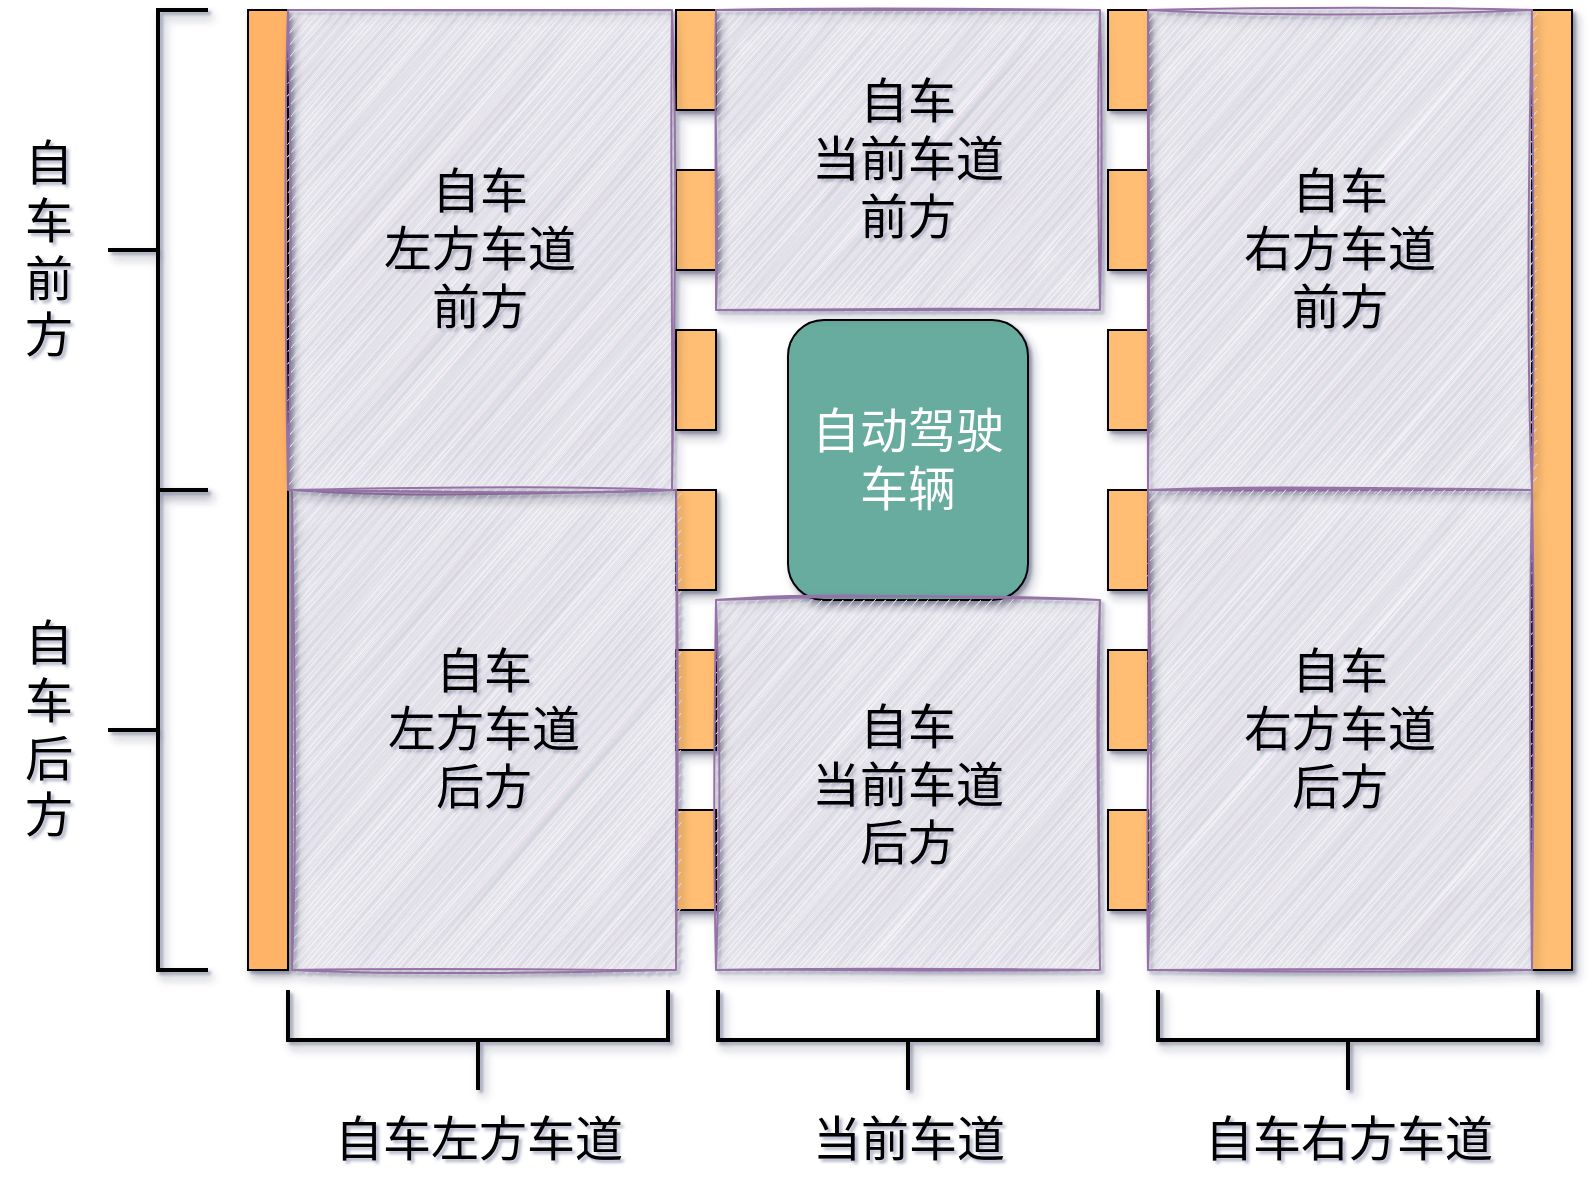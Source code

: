 <mxfile version="20.0.1" type="github">
  <diagram id="zRpgoigiP1IDF4QAEYAz" name="Page-1">
    <mxGraphModel dx="1954" dy="683" grid="1" gridSize="10" guides="1" tooltips="1" connect="1" arrows="1" fold="1" page="1" pageScale="1" pageWidth="827" pageHeight="1169" background="none" math="0" shadow="1">
      <root>
        <mxCell id="0" />
        <mxCell id="1" parent="0" />
        <mxCell id="xNPf7Q8VACPQxdcIyB9K-5" value="" style="rounded=0;whiteSpace=wrap;html=1;fillColor=#FFBE73;strokeColor=#000000;shadow=1;" parent="1" vertex="1">
          <mxGeometry x="284" y="120" width="20" height="50" as="geometry" />
        </mxCell>
        <mxCell id="xNPf7Q8VACPQxdcIyB9K-7" value="" style="rounded=0;whiteSpace=wrap;html=1;fillColor=#FFB366;shadow=1;" parent="1" vertex="1">
          <mxGeometry x="70" y="120" width="20" height="480" as="geometry" />
        </mxCell>
        <mxCell id="xNPf7Q8VACPQxdcIyB9K-15" value="" style="rounded=0;whiteSpace=wrap;html=1;fillColor=#FFBE73;shadow=1;" parent="1" vertex="1">
          <mxGeometry x="712" y="120" width="20" height="480" as="geometry" />
        </mxCell>
        <mxCell id="xNPf7Q8VACPQxdcIyB9K-17" value="" style="rounded=0;whiteSpace=wrap;html=1;fillColor=#FFBE73;strokeColor=#000000;shadow=1;" parent="1" vertex="1">
          <mxGeometry x="284" y="200" width="20" height="50" as="geometry" />
        </mxCell>
        <mxCell id="xNPf7Q8VACPQxdcIyB9K-18" value="" style="rounded=0;whiteSpace=wrap;html=1;fillColor=#FFBE73;strokeColor=#000000;shadow=1;" parent="1" vertex="1">
          <mxGeometry x="284" y="280" width="20" height="50" as="geometry" />
        </mxCell>
        <mxCell id="xNPf7Q8VACPQxdcIyB9K-19" value="" style="rounded=0;whiteSpace=wrap;html=1;fillColor=#FFBE73;strokeColor=#000000;shadow=1;" parent="1" vertex="1">
          <mxGeometry x="284" y="360" width="20" height="50" as="geometry" />
        </mxCell>
        <mxCell id="xNPf7Q8VACPQxdcIyB9K-20" value="" style="rounded=0;whiteSpace=wrap;html=1;fillColor=#FFBE73;strokeColor=#000000;shadow=1;" parent="1" vertex="1">
          <mxGeometry x="284" y="440" width="20" height="50" as="geometry" />
        </mxCell>
        <mxCell id="xNPf7Q8VACPQxdcIyB9K-21" value="" style="rounded=0;whiteSpace=wrap;html=1;fillColor=#FFBE73;strokeColor=#000000;shadow=1;" parent="1" vertex="1">
          <mxGeometry x="284" y="520" width="20" height="50" as="geometry" />
        </mxCell>
        <mxCell id="xNPf7Q8VACPQxdcIyB9K-22" value="" style="rounded=0;whiteSpace=wrap;html=1;fillColor=#FFBE73;strokeColor=#000000;shadow=1;" parent="1" vertex="1">
          <mxGeometry x="500" y="120" width="20" height="50" as="geometry" />
        </mxCell>
        <mxCell id="xNPf7Q8VACPQxdcIyB9K-23" value="" style="rounded=0;whiteSpace=wrap;html=1;fillColor=#FFBE73;strokeColor=#000000;shadow=1;" parent="1" vertex="1">
          <mxGeometry x="500" y="200" width="20" height="50" as="geometry" />
        </mxCell>
        <mxCell id="xNPf7Q8VACPQxdcIyB9K-24" value="" style="rounded=0;whiteSpace=wrap;html=1;fillColor=#FFBE73;strokeColor=#000000;shadow=1;" parent="1" vertex="1">
          <mxGeometry x="500" y="280" width="20" height="50" as="geometry" />
        </mxCell>
        <mxCell id="xNPf7Q8VACPQxdcIyB9K-25" value="" style="rounded=0;whiteSpace=wrap;html=1;fillColor=#FFBE73;strokeColor=#000000;shadow=1;" parent="1" vertex="1">
          <mxGeometry x="500" y="360" width="20" height="50" as="geometry" />
        </mxCell>
        <mxCell id="xNPf7Q8VACPQxdcIyB9K-26" value="" style="rounded=0;whiteSpace=wrap;html=1;fillColor=#FFBE73;strokeColor=#000000;shadow=1;" parent="1" vertex="1">
          <mxGeometry x="500" y="440" width="20" height="50" as="geometry" />
        </mxCell>
        <mxCell id="xNPf7Q8VACPQxdcIyB9K-27" value="" style="rounded=0;whiteSpace=wrap;html=1;fillColor=#FFBE73;strokeColor=#000000;shadow=1;" parent="1" vertex="1">
          <mxGeometry x="500" y="520" width="20" height="50" as="geometry" />
        </mxCell>
        <mxCell id="xNPf7Q8VACPQxdcIyB9K-28" value="&lt;div&gt;&lt;font style=&quot;font-size: 24px;&quot; face=&quot;Helvetica&quot; color=&quot;#FFFFFF&quot;&gt;自动驾驶车辆&lt;/font&gt;&lt;/div&gt;" style="rounded=1;whiteSpace=wrap;html=1;strokeColor=#000000;fillColor=#67AB9F;shadow=1;" parent="1" vertex="1">
          <mxGeometry x="340" y="275" width="120" height="140" as="geometry" />
        </mxCell>
        <mxCell id="xNPf7Q8VACPQxdcIyB9K-31" value="" style="strokeWidth=2;html=1;shape=mxgraph.flowchart.annotation_2;align=left;labelPosition=right;pointerEvents=1;fontFamily=Helvetica;fontSize=24;fontColor=#000000;fillColor=#67AB9F;rotation=-90;shadow=1;" parent="1" vertex="1">
          <mxGeometry x="160" y="540" width="50" height="190" as="geometry" />
        </mxCell>
        <mxCell id="xNPf7Q8VACPQxdcIyB9K-32" value="自车左方车道" style="text;html=1;align=center;verticalAlign=middle;resizable=0;points=[];autosize=1;strokeColor=none;fillColor=none;fontSize=24;fontFamily=Helvetica;fontColor=#000000;shadow=1;" parent="1" vertex="1">
          <mxGeometry x="105" y="670" width="160" height="30" as="geometry" />
        </mxCell>
        <mxCell id="xNPf7Q8VACPQxdcIyB9K-34" value="" style="strokeWidth=2;html=1;shape=mxgraph.flowchart.annotation_2;align=left;labelPosition=right;pointerEvents=1;fontFamily=Helvetica;fontSize=24;fontColor=#000000;fillColor=#67AB9F;rotation=-90;shadow=1;" parent="1" vertex="1">
          <mxGeometry x="375" y="540" width="50" height="190" as="geometry" />
        </mxCell>
        <mxCell id="xNPf7Q8VACPQxdcIyB9K-35" value="当前车道" style="text;html=1;align=center;verticalAlign=middle;resizable=0;points=[];autosize=1;strokeColor=none;fillColor=none;fontSize=24;fontFamily=Helvetica;fontColor=#000000;shadow=1;" parent="1" vertex="1">
          <mxGeometry x="345" y="670" width="110" height="30" as="geometry" />
        </mxCell>
        <mxCell id="xNPf7Q8VACPQxdcIyB9K-36" value="" style="strokeWidth=2;html=1;shape=mxgraph.flowchart.annotation_2;align=left;labelPosition=right;pointerEvents=1;fontFamily=Helvetica;fontSize=24;fontColor=#000000;fillColor=#67AB9F;rotation=-90;shadow=1;" parent="1" vertex="1">
          <mxGeometry x="595" y="540" width="50" height="190" as="geometry" />
        </mxCell>
        <mxCell id="xNPf7Q8VACPQxdcIyB9K-37" value="自车右方车道" style="text;html=1;align=center;verticalAlign=middle;resizable=0;points=[];autosize=1;strokeColor=none;fillColor=none;fontSize=24;fontFamily=Helvetica;fontColor=#000000;shadow=1;" parent="1" vertex="1">
          <mxGeometry x="540" y="670" width="160" height="30" as="geometry" />
        </mxCell>
        <mxCell id="xNPf7Q8VACPQxdcIyB9K-41" value="&lt;div&gt;自车&lt;br&gt;&lt;/div&gt;&lt;div&gt;右方车道&lt;/div&gt;&lt;div&gt;前方&lt;/div&gt;" style="rounded=0;whiteSpace=wrap;html=1;fontFamily=Helvetica;fontSize=24;strokeColor=#9673a6;fillColor=#e1d5e7;glass=0;sketch=1;shadow=1;" parent="1" vertex="1">
          <mxGeometry x="520" y="120" width="192" height="240" as="geometry" />
        </mxCell>
        <mxCell id="WP3tY2sm5UUjiyCGl9_4-1" value="&lt;div&gt;自车&lt;br&gt;&lt;/div&gt;&lt;div&gt;右方车道&lt;/div&gt;&lt;div&gt;后方&lt;/div&gt;" style="rounded=0;whiteSpace=wrap;html=1;fontFamily=Helvetica;fontSize=24;strokeColor=#9673a6;fillColor=#e1d5e7;glass=0;sketch=1;shadow=1;" vertex="1" parent="1">
          <mxGeometry x="520" y="360" width="192" height="240" as="geometry" />
        </mxCell>
        <mxCell id="WP3tY2sm5UUjiyCGl9_4-2" value="&lt;div&gt;自车&lt;br&gt;&lt;/div&gt;&lt;div&gt;左方车道&lt;/div&gt;&lt;div&gt;后方&lt;/div&gt;" style="rounded=0;whiteSpace=wrap;html=1;fontFamily=Helvetica;fontSize=24;strokeColor=#9673a6;fillColor=#e1d5e7;glass=0;sketch=1;shadow=1;" vertex="1" parent="1">
          <mxGeometry x="92" y="360" width="192" height="240" as="geometry" />
        </mxCell>
        <mxCell id="WP3tY2sm5UUjiyCGl9_4-3" value="&lt;div&gt;自车&lt;br&gt;&lt;/div&gt;&lt;div&gt;左方车道&lt;/div&gt;&lt;div&gt;前方&lt;/div&gt;" style="rounded=0;whiteSpace=wrap;html=1;fontFamily=Helvetica;fontSize=24;strokeColor=#9673a6;fillColor=#e1d5e7;glass=0;sketch=1;shadow=1;" vertex="1" parent="1">
          <mxGeometry x="90" y="120" width="192" height="240" as="geometry" />
        </mxCell>
        <mxCell id="WP3tY2sm5UUjiyCGl9_4-4" value="&lt;div&gt;自车&lt;br&gt;&lt;/div&gt;&lt;div&gt;当前车道&lt;/div&gt;&lt;div&gt;前方&lt;/div&gt;" style="rounded=0;whiteSpace=wrap;html=1;fontFamily=Helvetica;fontSize=24;strokeColor=#9673a6;fillColor=#e1d5e7;glass=0;sketch=1;shadow=1;" vertex="1" parent="1">
          <mxGeometry x="304" y="120" width="192" height="150" as="geometry" />
        </mxCell>
        <mxCell id="WP3tY2sm5UUjiyCGl9_4-5" value="&lt;div&gt;自车&lt;br&gt;&lt;/div&gt;&lt;div&gt;当前车道&lt;/div&gt;&lt;div&gt;后方&lt;/div&gt;" style="rounded=0;whiteSpace=wrap;html=1;fontFamily=Helvetica;fontSize=24;strokeColor=#9673a6;fillColor=#e1d5e7;glass=0;sketch=1;shadow=1;" vertex="1" parent="1">
          <mxGeometry x="304" y="415" width="192" height="185" as="geometry" />
        </mxCell>
        <mxCell id="WP3tY2sm5UUjiyCGl9_4-6" value="" style="strokeWidth=2;html=1;shape=mxgraph.flowchart.annotation_2;align=left;labelPosition=right;pointerEvents=1;fontFamily=Helvetica;fontSize=24;fontColor=#000000;fillColor=#67AB9F;rotation=0;shadow=1;" vertex="1" parent="1">
          <mxGeometry y="120" width="50" height="240" as="geometry" />
        </mxCell>
        <mxCell id="WP3tY2sm5UUjiyCGl9_4-7" value="" style="strokeWidth=2;html=1;shape=mxgraph.flowchart.annotation_2;align=left;labelPosition=right;pointerEvents=1;fontFamily=Helvetica;fontSize=24;fontColor=#000000;fillColor=#67AB9F;rotation=0;shadow=1;" vertex="1" parent="1">
          <mxGeometry y="360" width="50" height="240" as="geometry" />
        </mxCell>
        <mxCell id="WP3tY2sm5UUjiyCGl9_4-8" value="&lt;div&gt;自&lt;/div&gt;&lt;div&gt;车&lt;/div&gt;&lt;div&gt;后&lt;/div&gt;&lt;div&gt;方&lt;/div&gt;" style="text;html=1;align=center;verticalAlign=middle;resizable=0;points=[];autosize=1;strokeColor=none;fillColor=none;fontSize=24;fontFamily=Helvetica;fontColor=#000000;shadow=1;" vertex="1" parent="1">
          <mxGeometry x="-50" y="420" width="40" height="120" as="geometry" />
        </mxCell>
        <mxCell id="WP3tY2sm5UUjiyCGl9_4-9" value="&lt;div&gt;自&lt;/div&gt;&lt;div&gt;车&lt;/div&gt;&lt;div&gt;前&lt;br&gt;&lt;/div&gt;&lt;div&gt;方&lt;/div&gt;" style="text;html=1;align=center;verticalAlign=middle;resizable=0;points=[];autosize=1;strokeColor=none;fillColor=none;fontSize=24;fontFamily=Helvetica;fontColor=#000000;shadow=1;" vertex="1" parent="1">
          <mxGeometry x="-50" y="180" width="40" height="120" as="geometry" />
        </mxCell>
      </root>
    </mxGraphModel>
  </diagram>
</mxfile>
